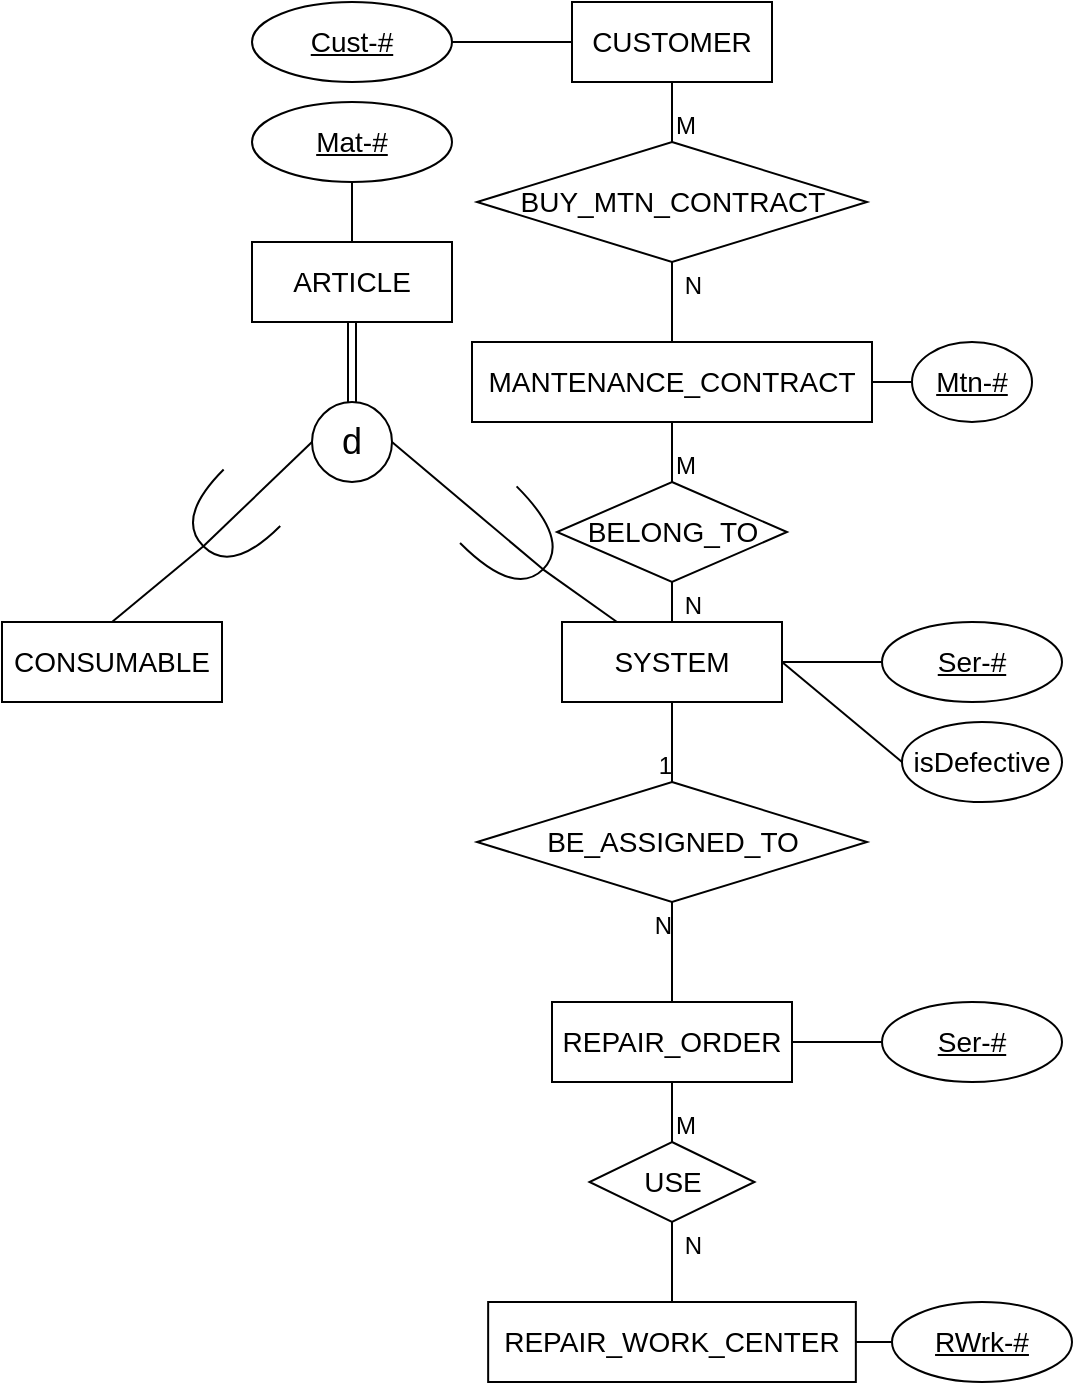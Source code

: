 <mxfile version="15.2.9" type="github">
  <diagram id="R2lEEEUBdFMjLlhIrx00" name="Page-1">
    <mxGraphModel dx="1422" dy="775" grid="1" gridSize="10" guides="1" tooltips="1" connect="1" arrows="1" fold="1" page="1" pageScale="1" pageWidth="850" pageHeight="1100" math="0" shadow="0" extFonts="Permanent Marker^https://fonts.googleapis.com/css?family=Permanent+Marker">
      <root>
        <mxCell id="0" />
        <mxCell id="1" parent="0" />
        <mxCell id="C3N5uGgPw5BcAoMVFrJw-1" value="&lt;font style=&quot;font-size: 14px&quot;&gt;ARTICLE&lt;/font&gt;" style="whiteSpace=wrap;html=1;align=center;" parent="1" vertex="1">
          <mxGeometry x="325" y="230" width="100" height="40" as="geometry" />
        </mxCell>
        <mxCell id="C3N5uGgPw5BcAoMVFrJw-2" value="&lt;span style=&quot;font-size: 14px&quot;&gt;Mat-#&lt;/span&gt;" style="ellipse;whiteSpace=wrap;html=1;align=center;fontStyle=4;" parent="1" vertex="1">
          <mxGeometry x="325" y="160" width="100" height="40" as="geometry" />
        </mxCell>
        <mxCell id="C3N5uGgPw5BcAoMVFrJw-3" value="" style="endArrow=none;html=1;rounded=0;exitX=0.5;exitY=1;exitDx=0;exitDy=0;entryX=0.5;entryY=0;entryDx=0;entryDy=0;" parent="1" source="C3N5uGgPw5BcAoMVFrJw-2" target="C3N5uGgPw5BcAoMVFrJw-1" edge="1">
          <mxGeometry relative="1" as="geometry">
            <mxPoint x="340" y="430" as="sourcePoint" />
            <mxPoint x="500" y="430" as="targetPoint" />
          </mxGeometry>
        </mxCell>
        <mxCell id="C3N5uGgPw5BcAoMVFrJw-4" value="&lt;font style=&quot;font-size: 14px&quot;&gt;CONSUMABLE&lt;/font&gt;" style="whiteSpace=wrap;html=1;align=center;" parent="1" vertex="1">
          <mxGeometry x="200" y="420" width="110" height="40" as="geometry" />
        </mxCell>
        <mxCell id="C3N5uGgPw5BcAoMVFrJw-5" value="&lt;font style=&quot;font-size: 14px&quot;&gt;SYSTEM&lt;/font&gt;" style="whiteSpace=wrap;html=1;align=center;" parent="1" vertex="1">
          <mxGeometry x="480" y="420" width="110" height="40" as="geometry" />
        </mxCell>
        <mxCell id="C3N5uGgPw5BcAoMVFrJw-7" value="&lt;span style=&quot;font-size: 18px&quot;&gt;d&lt;/span&gt;" style="ellipse;whiteSpace=wrap;html=1;align=center;" parent="1" vertex="1">
          <mxGeometry x="355" y="310" width="40" height="40" as="geometry" />
        </mxCell>
        <mxCell id="C3N5uGgPw5BcAoMVFrJw-8" value="" style="endArrow=none;html=1;rounded=0;entryX=1;entryY=0.5;entryDx=0;entryDy=0;entryPerimeter=0;exitX=0.5;exitY=0;exitDx=0;exitDy=0;" parent="1" source="C3N5uGgPw5BcAoMVFrJw-4" target="C3N5uGgPw5BcAoMVFrJw-9" edge="1">
          <mxGeometry relative="1" as="geometry">
            <mxPoint x="280" y="400" as="sourcePoint" />
            <mxPoint x="360" y="460" as="targetPoint" />
          </mxGeometry>
        </mxCell>
        <mxCell id="C3N5uGgPw5BcAoMVFrJw-9" value="" style="shape=requiredInterface;html=1;verticalLabelPosition=bottom;rotation=135;" parent="1" vertex="1">
          <mxGeometry x="295.67" y="350" width="34.33" height="40" as="geometry" />
        </mxCell>
        <mxCell id="C3N5uGgPw5BcAoMVFrJw-10" value="" style="shape=requiredInterface;html=1;verticalLabelPosition=bottom;rotation=45;" parent="1" vertex="1">
          <mxGeometry x="437.5" y="360" width="38.66" height="40" as="geometry" />
        </mxCell>
        <mxCell id="C3N5uGgPw5BcAoMVFrJw-11" value="" style="endArrow=none;html=1;rounded=0;exitX=0;exitY=0.5;exitDx=0;exitDy=0;entryX=1;entryY=0.5;entryDx=0;entryDy=0;entryPerimeter=0;" parent="1" source="C3N5uGgPw5BcAoMVFrJw-7" target="C3N5uGgPw5BcAoMVFrJw-9" edge="1">
          <mxGeometry relative="1" as="geometry">
            <mxPoint x="370" y="510.0" as="sourcePoint" />
            <mxPoint x="370" y="474.33" as="targetPoint" />
          </mxGeometry>
        </mxCell>
        <mxCell id="C3N5uGgPw5BcAoMVFrJw-12" value="" style="endArrow=none;html=1;rounded=0;exitX=1;exitY=0.5;exitDx=0;exitDy=0;exitPerimeter=0;entryX=0.25;entryY=0;entryDx=0;entryDy=0;" parent="1" source="C3N5uGgPw5BcAoMVFrJw-10" target="C3N5uGgPw5BcAoMVFrJw-5" edge="1">
          <mxGeometry relative="1" as="geometry">
            <mxPoint x="380" y="520.0" as="sourcePoint" />
            <mxPoint x="480" y="410" as="targetPoint" />
          </mxGeometry>
        </mxCell>
        <mxCell id="C3N5uGgPw5BcAoMVFrJw-13" value="" style="endArrow=none;html=1;rounded=0;exitX=1;exitY=0.5;exitDx=0;exitDy=0;entryX=1;entryY=0.5;entryDx=0;entryDy=0;exitPerimeter=0;" parent="1" source="C3N5uGgPw5BcAoMVFrJw-10" target="C3N5uGgPw5BcAoMVFrJw-7" edge="1">
          <mxGeometry relative="1" as="geometry">
            <mxPoint x="541.07" y="459.995" as="sourcePoint" />
            <mxPoint x="620" y="510.0" as="targetPoint" />
          </mxGeometry>
        </mxCell>
        <mxCell id="C3N5uGgPw5BcAoMVFrJw-14" value="" style="endArrow=none;html=1;rounded=0;exitX=0.5;exitY=1;exitDx=0;exitDy=0;entryX=0.5;entryY=0;entryDx=0;entryDy=0;shape=link;" parent="1" source="C3N5uGgPw5BcAoMVFrJw-1" target="C3N5uGgPw5BcAoMVFrJw-7" edge="1">
          <mxGeometry relative="1" as="geometry">
            <mxPoint x="360" y="320" as="sourcePoint" />
            <mxPoint x="385" y="480" as="targetPoint" />
          </mxGeometry>
        </mxCell>
        <mxCell id="C3N5uGgPw5BcAoMVFrJw-16" style="edgeStyle=orthogonalEdgeStyle;rounded=0;orthogonalLoop=1;jettySize=auto;html=1;exitX=0.5;exitY=1;exitDx=0;exitDy=0;" parent="1" source="C3N5uGgPw5BcAoMVFrJw-4" target="C3N5uGgPw5BcAoMVFrJw-4" edge="1">
          <mxGeometry relative="1" as="geometry" />
        </mxCell>
        <mxCell id="C3N5uGgPw5BcAoMVFrJw-17" value="&lt;span style=&quot;font-size: 14px&quot;&gt;Ser-#&lt;/span&gt;" style="ellipse;whiteSpace=wrap;html=1;align=center;fontStyle=4;" parent="1" vertex="1">
          <mxGeometry x="640" y="420" width="90" height="40" as="geometry" />
        </mxCell>
        <mxCell id="C3N5uGgPw5BcAoMVFrJw-20" value="" style="endArrow=none;html=1;rounded=0;exitX=1;exitY=0.5;exitDx=0;exitDy=0;entryX=0;entryY=0.5;entryDx=0;entryDy=0;" parent="1" source="C3N5uGgPw5BcAoMVFrJw-5" target="C3N5uGgPw5BcAoMVFrJw-17" edge="1">
          <mxGeometry relative="1" as="geometry">
            <mxPoint x="325.355" y="224.142" as="sourcePoint" />
            <mxPoint x="385" y="260" as="targetPoint" />
          </mxGeometry>
        </mxCell>
        <mxCell id="C3N5uGgPw5BcAoMVFrJw-36" value="&lt;font style=&quot;font-size: 14px&quot;&gt;BE_ASSIGNED_TO&lt;/font&gt;" style="shape=rhombus;perimeter=rhombusPerimeter;whiteSpace=wrap;html=1;align=center;" parent="1" vertex="1">
          <mxGeometry x="437.5" y="500" width="195" height="60" as="geometry" />
        </mxCell>
        <mxCell id="C3N5uGgPw5BcAoMVFrJw-37" value="&lt;font style=&quot;font-size: 14px&quot;&gt;isDefective&lt;/font&gt;" style="ellipse;whiteSpace=wrap;html=1;align=center;" parent="1" vertex="1">
          <mxGeometry x="650" y="470" width="80" height="40" as="geometry" />
        </mxCell>
        <mxCell id="C3N5uGgPw5BcAoMVFrJw-38" value="" style="endArrow=none;html=1;rounded=0;exitX=1;exitY=0.5;exitDx=0;exitDy=0;entryX=0;entryY=0.5;entryDx=0;entryDy=0;" parent="1" source="C3N5uGgPw5BcAoMVFrJw-5" target="C3N5uGgPw5BcAoMVFrJw-37" edge="1">
          <mxGeometry relative="1" as="geometry">
            <mxPoint x="600" y="450" as="sourcePoint" />
            <mxPoint x="650" y="450" as="targetPoint" />
          </mxGeometry>
        </mxCell>
        <mxCell id="C3N5uGgPw5BcAoMVFrJw-39" value="&lt;font style=&quot;font-size: 14px&quot;&gt;REPAIR_ORDER&lt;/font&gt;" style="whiteSpace=wrap;html=1;align=center;" parent="1" vertex="1">
          <mxGeometry x="475" y="610" width="120" height="40" as="geometry" />
        </mxCell>
        <mxCell id="C3N5uGgPw5BcAoMVFrJw-40" value="&lt;span style=&quot;font-size: 14px&quot;&gt;Ser-#&lt;/span&gt;" style="ellipse;whiteSpace=wrap;html=1;align=center;fontStyle=4;" parent="1" vertex="1">
          <mxGeometry x="640" y="610" width="90" height="40" as="geometry" />
        </mxCell>
        <mxCell id="C3N5uGgPw5BcAoMVFrJw-41" value="" style="endArrow=none;html=1;rounded=0;exitX=1;exitY=0.5;exitDx=0;exitDy=0;entryX=0;entryY=0.5;entryDx=0;entryDy=0;" parent="1" source="C3N5uGgPw5BcAoMVFrJw-39" target="C3N5uGgPw5BcAoMVFrJw-40" edge="1">
          <mxGeometry relative="1" as="geometry">
            <mxPoint x="600" y="450" as="sourcePoint" />
            <mxPoint x="650" y="450" as="targetPoint" />
          </mxGeometry>
        </mxCell>
        <mxCell id="C3N5uGgPw5BcAoMVFrJw-42" value="&lt;font style=&quot;font-size: 14px&quot;&gt;REPAIR_WORK_CENTER&lt;/font&gt;" style="whiteSpace=wrap;html=1;align=center;" parent="1" vertex="1">
          <mxGeometry x="443.08" y="760" width="183.84" height="40" as="geometry" />
        </mxCell>
        <mxCell id="C3N5uGgPw5BcAoMVFrJw-43" value="" style="endArrow=none;html=1;rounded=0;exitX=0.5;exitY=1;exitDx=0;exitDy=0;entryX=0.5;entryY=0;entryDx=0;entryDy=0;" parent="1" source="C3N5uGgPw5BcAoMVFrJw-5" target="C3N5uGgPw5BcAoMVFrJw-36" edge="1">
          <mxGeometry relative="1" as="geometry">
            <mxPoint x="560" y="550" as="sourcePoint" />
            <mxPoint x="720" y="550" as="targetPoint" />
          </mxGeometry>
        </mxCell>
        <mxCell id="C3N5uGgPw5BcAoMVFrJw-44" value="1" style="resizable=0;html=1;align=right;verticalAlign=bottom;" parent="C3N5uGgPw5BcAoMVFrJw-43" connectable="0" vertex="1">
          <mxGeometry x="1" relative="1" as="geometry" />
        </mxCell>
        <mxCell id="C3N5uGgPw5BcAoMVFrJw-45" value="" style="endArrow=none;html=1;rounded=0;entryX=0.5;entryY=1;entryDx=0;entryDy=0;exitX=0.5;exitY=0;exitDx=0;exitDy=0;" parent="1" source="C3N5uGgPw5BcAoMVFrJw-39" target="C3N5uGgPw5BcAoMVFrJw-36" edge="1">
          <mxGeometry relative="1" as="geometry">
            <mxPoint x="520" y="550" as="sourcePoint" />
            <mxPoint x="680" y="550" as="targetPoint" />
          </mxGeometry>
        </mxCell>
        <mxCell id="C3N5uGgPw5BcAoMVFrJw-46" value="N" style="resizable=0;html=1;align=right;verticalAlign=bottom;" parent="C3N5uGgPw5BcAoMVFrJw-45" connectable="0" vertex="1">
          <mxGeometry x="1" relative="1" as="geometry">
            <mxPoint y="20" as="offset" />
          </mxGeometry>
        </mxCell>
        <mxCell id="C3N5uGgPw5BcAoMVFrJw-47" value="&lt;font style=&quot;font-size: 14px&quot;&gt;USE&lt;/font&gt;" style="shape=rhombus;perimeter=rhombusPerimeter;whiteSpace=wrap;html=1;align=center;" parent="1" vertex="1">
          <mxGeometry x="493.75" y="680" width="82.5" height="40" as="geometry" />
        </mxCell>
        <mxCell id="C3N5uGgPw5BcAoMVFrJw-48" value="&lt;span style=&quot;font-size: 14px&quot;&gt;RWrk-#&lt;/span&gt;" style="ellipse;whiteSpace=wrap;html=1;align=center;fontStyle=4;" parent="1" vertex="1">
          <mxGeometry x="645" y="760" width="90" height="40" as="geometry" />
        </mxCell>
        <mxCell id="C3N5uGgPw5BcAoMVFrJw-49" value="" style="endArrow=none;html=1;rounded=0;exitX=1;exitY=0.5;exitDx=0;exitDy=0;entryX=0;entryY=0.5;entryDx=0;entryDy=0;" parent="1" source="C3N5uGgPw5BcAoMVFrJw-42" target="C3N5uGgPw5BcAoMVFrJw-48" edge="1">
          <mxGeometry relative="1" as="geometry">
            <mxPoint x="632.5" y="770" as="sourcePoint" />
            <mxPoint x="687.5" y="590" as="targetPoint" />
          </mxGeometry>
        </mxCell>
        <mxCell id="C3N5uGgPw5BcAoMVFrJw-50" value="" style="endArrow=none;html=1;rounded=0;entryX=0.5;entryY=1;entryDx=0;entryDy=0;exitX=0.5;exitY=0;exitDx=0;exitDy=0;" parent="1" source="C3N5uGgPw5BcAoMVFrJw-47" target="C3N5uGgPw5BcAoMVFrJw-39" edge="1">
          <mxGeometry relative="1" as="geometry">
            <mxPoint x="545" y="310" as="sourcePoint" />
            <mxPoint x="545" y="280" as="targetPoint" />
          </mxGeometry>
        </mxCell>
        <mxCell id="C3N5uGgPw5BcAoMVFrJw-51" value="M" style="resizable=0;html=1;align=left;verticalAlign=bottom;" parent="C3N5uGgPw5BcAoMVFrJw-50" connectable="0" vertex="1">
          <mxGeometry x="-1" relative="1" as="geometry" />
        </mxCell>
        <mxCell id="C3N5uGgPw5BcAoMVFrJw-52" value="" style="endArrow=none;html=1;rounded=0;entryX=0.5;entryY=1;entryDx=0;entryDy=0;exitX=0.5;exitY=0;exitDx=0;exitDy=0;" parent="1" source="C3N5uGgPw5BcAoMVFrJw-42" target="C3N5uGgPw5BcAoMVFrJw-47" edge="1">
          <mxGeometry relative="1" as="geometry">
            <mxPoint x="545" y="430" as="sourcePoint" />
            <mxPoint x="545" y="370" as="targetPoint" />
          </mxGeometry>
        </mxCell>
        <mxCell id="C3N5uGgPw5BcAoMVFrJw-53" value="N" style="resizable=0;html=1;align=right;verticalAlign=bottom;" parent="C3N5uGgPw5BcAoMVFrJw-52" connectable="0" vertex="1">
          <mxGeometry x="1" relative="1" as="geometry">
            <mxPoint x="15" y="20" as="offset" />
          </mxGeometry>
        </mxCell>
        <mxCell id="36hw2eUwj45bmBkk7DqP-1" value="" style="endArrow=none;html=1;rounded=0;entryX=0.5;entryY=1;entryDx=0;entryDy=0;exitX=0.5;exitY=0;exitDx=0;exitDy=0;" edge="1" parent="1" source="36hw2eUwj45bmBkk7DqP-8" target="36hw2eUwj45bmBkk7DqP-5">
          <mxGeometry relative="1" as="geometry">
            <mxPoint x="500" y="370" as="sourcePoint" />
            <mxPoint x="895" y="430" as="targetPoint" />
          </mxGeometry>
        </mxCell>
        <mxCell id="36hw2eUwj45bmBkk7DqP-2" value="M" style="resizable=0;html=1;align=left;verticalAlign=bottom;" connectable="0" vertex="1" parent="36hw2eUwj45bmBkk7DqP-1">
          <mxGeometry x="-1" relative="1" as="geometry" />
        </mxCell>
        <mxCell id="36hw2eUwj45bmBkk7DqP-3" value="" style="endArrow=none;html=1;rounded=0;entryX=0.5;entryY=1;entryDx=0;entryDy=0;exitX=0.5;exitY=0;exitDx=0;exitDy=0;" edge="1" parent="1" target="36hw2eUwj45bmBkk7DqP-8" source="36hw2eUwj45bmBkk7DqP-10">
          <mxGeometry relative="1" as="geometry">
            <mxPoint x="540" y="300" as="sourcePoint" />
            <mxPoint x="500" y="430" as="targetPoint" />
          </mxGeometry>
        </mxCell>
        <mxCell id="36hw2eUwj45bmBkk7DqP-4" value="N" style="resizable=0;html=1;align=right;verticalAlign=bottom;" connectable="0" vertex="1" parent="36hw2eUwj45bmBkk7DqP-3">
          <mxGeometry x="1" relative="1" as="geometry">
            <mxPoint x="15" y="20" as="offset" />
          </mxGeometry>
        </mxCell>
        <mxCell id="36hw2eUwj45bmBkk7DqP-5" value="&lt;font style=&quot;font-size: 14px&quot;&gt;CUSTOMER&lt;/font&gt;" style="whiteSpace=wrap;html=1;align=center;" vertex="1" parent="1">
          <mxGeometry x="485" y="110" width="100" height="40" as="geometry" />
        </mxCell>
        <mxCell id="36hw2eUwj45bmBkk7DqP-6" value="&lt;span style=&quot;font-size: 14px&quot;&gt;Cust-#&lt;/span&gt;" style="ellipse;whiteSpace=wrap;html=1;align=center;fontStyle=4;" vertex="1" parent="1">
          <mxGeometry x="325" y="110" width="100" height="40" as="geometry" />
        </mxCell>
        <mxCell id="36hw2eUwj45bmBkk7DqP-7" value="" style="endArrow=none;html=1;rounded=0;exitX=1;exitY=0.5;exitDx=0;exitDy=0;entryX=0;entryY=0.5;entryDx=0;entryDy=0;" edge="1" parent="1" source="36hw2eUwj45bmBkk7DqP-6" target="36hw2eUwj45bmBkk7DqP-5">
          <mxGeometry relative="1" as="geometry">
            <mxPoint x="330.355" y="104.142" as="sourcePoint" />
            <mxPoint x="390" y="140" as="targetPoint" />
          </mxGeometry>
        </mxCell>
        <mxCell id="36hw2eUwj45bmBkk7DqP-8" value="&lt;font style=&quot;font-size: 14px&quot;&gt;BUY_MTN_CONTRACT&lt;/font&gt;" style="shape=rhombus;perimeter=rhombusPerimeter;whiteSpace=wrap;html=1;align=center;" vertex="1" parent="1">
          <mxGeometry x="437.5" y="180" width="195" height="60" as="geometry" />
        </mxCell>
        <mxCell id="36hw2eUwj45bmBkk7DqP-9" value="&lt;font style=&quot;font-size: 14px&quot;&gt;BELONG_TO&lt;/font&gt;" style="shape=rhombus;perimeter=rhombusPerimeter;whiteSpace=wrap;html=1;align=center;" vertex="1" parent="1">
          <mxGeometry x="477.5" y="350" width="115" height="50" as="geometry" />
        </mxCell>
        <mxCell id="36hw2eUwj45bmBkk7DqP-10" value="&lt;font style=&quot;font-size: 14px&quot;&gt;MANTENANCE_CONTRACT&lt;/font&gt;" style="whiteSpace=wrap;html=1;align=center;" vertex="1" parent="1">
          <mxGeometry x="435" y="280" width="200" height="40" as="geometry" />
        </mxCell>
        <mxCell id="36hw2eUwj45bmBkk7DqP-11" value="" style="endArrow=none;html=1;rounded=0;entryX=0.5;entryY=1;entryDx=0;entryDy=0;exitX=0.5;exitY=0;exitDx=0;exitDy=0;" edge="1" parent="1" source="36hw2eUwj45bmBkk7DqP-9" target="36hw2eUwj45bmBkk7DqP-10">
          <mxGeometry relative="1" as="geometry">
            <mxPoint x="550" y="190" as="sourcePoint" />
            <mxPoint x="550" y="160" as="targetPoint" />
          </mxGeometry>
        </mxCell>
        <mxCell id="36hw2eUwj45bmBkk7DqP-12" value="M" style="resizable=0;html=1;align=left;verticalAlign=bottom;" connectable="0" vertex="1" parent="36hw2eUwj45bmBkk7DqP-11">
          <mxGeometry x="-1" relative="1" as="geometry" />
        </mxCell>
        <mxCell id="36hw2eUwj45bmBkk7DqP-13" value="" style="endArrow=none;html=1;rounded=0;entryX=0.5;entryY=1;entryDx=0;entryDy=0;exitX=0.5;exitY=0;exitDx=0;exitDy=0;" edge="1" parent="1" source="C3N5uGgPw5BcAoMVFrJw-5" target="36hw2eUwj45bmBkk7DqP-9">
          <mxGeometry relative="1" as="geometry">
            <mxPoint x="550" y="290" as="sourcePoint" />
            <mxPoint x="550" y="250" as="targetPoint" />
          </mxGeometry>
        </mxCell>
        <mxCell id="36hw2eUwj45bmBkk7DqP-14" value="N" style="resizable=0;html=1;align=right;verticalAlign=bottom;" connectable="0" vertex="1" parent="36hw2eUwj45bmBkk7DqP-13">
          <mxGeometry x="1" relative="1" as="geometry">
            <mxPoint x="15" y="20" as="offset" />
          </mxGeometry>
        </mxCell>
        <mxCell id="36hw2eUwj45bmBkk7DqP-15" value="&lt;span style=&quot;font-size: 14px&quot;&gt;Mtn-#&lt;/span&gt;" style="ellipse;whiteSpace=wrap;html=1;align=center;fontStyle=4;" vertex="1" parent="1">
          <mxGeometry x="655" y="280" width="60" height="40" as="geometry" />
        </mxCell>
        <mxCell id="36hw2eUwj45bmBkk7DqP-16" value="" style="endArrow=none;html=1;rounded=0;exitX=0;exitY=0.5;exitDx=0;exitDy=0;entryX=1;entryY=0.5;entryDx=0;entryDy=0;" edge="1" parent="1" source="36hw2eUwj45bmBkk7DqP-15" target="36hw2eUwj45bmBkk7DqP-10">
          <mxGeometry relative="1" as="geometry">
            <mxPoint x="665.355" y="264.142" as="sourcePoint" />
            <mxPoint x="820" y="290" as="targetPoint" />
          </mxGeometry>
        </mxCell>
      </root>
    </mxGraphModel>
  </diagram>
</mxfile>
